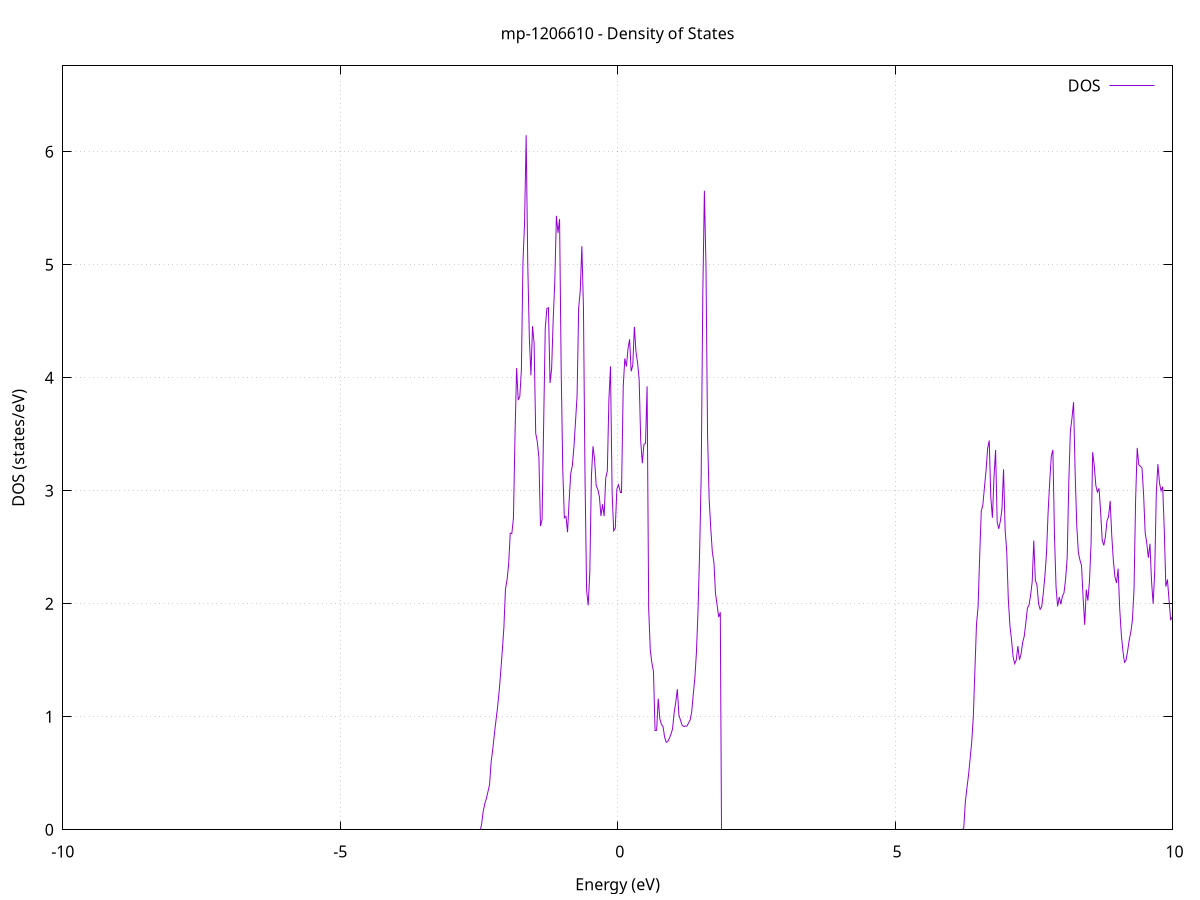 set title 'mp-1206610 - Density of States'
set xlabel 'Energy (eV)'
set ylabel 'DOS (states/eV)'
set grid
set xrange [-10:10]
set yrange [0:6.759]
set xzeroaxis lt -1
set terminal png size 800,600
set output 'mp-1206610_dos_gnuplot.png'
plot '-' using 1:2 with lines title 'DOS'
-41.484300 0.000000
-41.455600 0.000000
-41.427000 0.000000
-41.398300 0.000000
-41.369600 0.000000
-41.340900 0.000000
-41.312200 0.000000
-41.283600 0.000000
-41.254900 0.000000
-41.226200 0.000000
-41.197500 0.000000
-41.168800 0.000000
-41.140200 0.000000
-41.111500 0.000000
-41.082800 0.000000
-41.054100 0.000000
-41.025400 0.000000
-40.996800 0.000000
-40.968100 0.000000
-40.939400 0.000000
-40.910700 0.000000
-40.882100 0.000000
-40.853400 0.000000
-40.824700 0.000000
-40.796000 0.000000
-40.767300 0.000000
-40.738700 0.000000
-40.710000 0.000000
-40.681300 0.000000
-40.652600 0.000000
-40.623900 0.000000
-40.595300 0.000000
-40.566600 0.000000
-40.537900 0.000000
-40.509200 0.000000
-40.480500 0.000000
-40.451900 0.000000
-40.423200 0.000000
-40.394500 0.000000
-40.365800 0.000000
-40.337100 0.000000
-40.308500 0.000000
-40.279800 0.000000
-40.251100 0.000000
-40.222400 0.000000
-40.193800 0.000000
-40.165100 0.000000
-40.136400 0.000000
-40.107700 0.000000
-40.079000 0.000000
-40.050400 0.000000
-40.021700 0.000000
-39.993000 0.000000
-39.964300 0.000000
-39.935600 0.000000
-39.907000 0.000000
-39.878300 0.000000
-39.849600 0.000000
-39.820900 0.000000
-39.792200 0.000000
-39.763600 0.000000
-39.734900 0.000000
-39.706200 0.000000
-39.677500 0.000000
-39.648800 0.000000
-39.620200 0.000000
-39.591500 0.000000
-39.562800 0.000000
-39.534100 0.000000
-39.505400 0.000000
-39.476800 0.000000
-39.448100 0.000000
-39.419400 0.000000
-39.390700 0.000000
-39.362100 0.000000
-39.333400 0.000000
-39.304700 0.000000
-39.276000 0.000000
-39.247300 0.000000
-39.218700 0.000000
-39.190000 0.000000
-39.161300 0.000000
-39.132600 0.000000
-39.103900 0.000000
-39.075300 0.000000
-39.046600 0.000000
-39.017900 0.000000
-38.989200 0.000000
-38.960500 0.000000
-38.931900 0.000000
-38.903200 0.000000
-38.874500 4.321300
-38.845800 16.341900
-38.817100 39.391900
-38.788500 0.000000
-38.759800 0.000000
-38.731100 0.000000
-38.702400 0.000000
-38.673700 0.000000
-38.645100 0.000000
-38.616400 0.000000
-38.587700 0.000000
-38.559000 0.000000
-38.530400 0.000000
-38.501700 0.000000
-38.473000 0.000000
-38.444300 0.000000
-38.415600 0.000000
-38.387000 0.000000
-38.358300 0.000000
-38.329600 0.000000
-38.300900 0.000000
-38.272200 0.000000
-38.243600 0.000000
-38.214900 0.000000
-38.186200 0.000000
-38.157500 0.000000
-38.128800 0.000000
-38.100200 0.000000
-38.071500 0.000000
-38.042800 0.000000
-38.014100 0.000000
-37.985400 0.000000
-37.956800 0.000000
-37.928100 0.000000
-37.899400 0.000000
-37.870700 0.000000
-37.842000 0.000000
-37.813400 0.000000
-37.784700 0.000000
-37.756000 0.000000
-37.727300 0.000000
-37.698700 0.000000
-37.670000 0.000000
-37.641300 0.000000
-37.612600 0.000000
-37.583900 0.000000
-37.555300 0.000000
-37.526600 0.000000
-37.497900 0.000000
-37.469200 0.000000
-37.440500 0.000000
-37.411900 0.000000
-37.383200 0.000000
-37.354500 0.000000
-37.325800 0.000000
-37.297100 0.000000
-37.268500 0.000000
-37.239800 0.000000
-37.211100 0.000000
-37.182400 0.000000
-37.153700 0.000000
-37.125100 0.000000
-37.096400 0.000000
-37.067700 0.000000
-37.039000 0.000000
-37.010300 0.000000
-36.981700 0.000000
-36.953000 0.000000
-36.924300 0.000000
-36.895600 0.000000
-36.867000 0.000000
-36.838300 0.000000
-36.809600 0.000000
-36.780900 0.000000
-36.752200 0.000000
-36.723600 0.000000
-36.694900 0.000000
-36.666200 0.000000
-36.637500 0.000000
-36.608800 0.000000
-36.580200 0.000000
-36.551500 0.000000
-36.522800 0.000000
-36.494100 0.000000
-36.465400 0.000000
-36.436800 0.000000
-36.408100 0.000000
-36.379400 0.000000
-36.350700 0.000000
-36.322000 0.000000
-36.293400 0.000000
-36.264700 0.000000
-36.236000 0.000000
-36.207300 0.000000
-36.178600 0.000000
-36.150000 0.000000
-36.121300 0.000000
-36.092600 0.000000
-36.063900 0.000000
-36.035300 0.000000
-36.006600 0.000000
-35.977900 0.000000
-35.949200 0.000000
-35.920500 0.000000
-35.891900 0.000000
-35.863200 0.000000
-35.834500 0.000000
-35.805800 0.000000
-35.777100 0.000000
-35.748500 0.000000
-35.719800 0.000000
-35.691100 0.000000
-35.662400 0.000000
-35.633700 0.000000
-35.605100 0.000000
-35.576400 0.000000
-35.547700 0.000000
-35.519000 0.000000
-35.490300 0.000000
-35.461700 0.000000
-35.433000 0.000000
-35.404300 0.000000
-35.375600 0.000000
-35.346900 0.000000
-35.318300 0.000000
-35.289600 0.000000
-35.260900 0.000000
-35.232200 0.000000
-35.203600 0.000000
-35.174900 0.000000
-35.146200 0.000000
-35.117500 0.000000
-35.088800 0.000000
-35.060200 0.000000
-35.031500 0.000000
-35.002800 0.000000
-34.974100 0.000000
-34.945400 0.000000
-34.916800 0.000000
-34.888100 0.000000
-34.859400 0.000000
-34.830700 0.000000
-34.802000 0.000000
-34.773400 0.000000
-34.744700 0.000000
-34.716000 0.000000
-34.687300 0.000000
-34.658600 0.000000
-34.630000 0.000000
-34.601300 0.000000
-34.572600 0.000000
-34.543900 0.000000
-34.515200 0.000000
-34.486600 0.000000
-34.457900 0.000000
-34.429200 0.000000
-34.400500 0.000000
-34.371900 0.000000
-34.343200 0.000000
-34.314500 0.000000
-34.285800 0.000000
-34.257100 0.000000
-34.228500 0.000000
-34.199800 0.000000
-34.171100 0.000000
-34.142400 0.000000
-34.113700 0.000000
-34.085100 0.000000
-34.056400 0.000000
-34.027700 0.000000
-33.999000 0.000000
-33.970300 0.000000
-33.941700 0.000000
-33.913000 0.000000
-33.884300 0.000000
-33.855600 0.000000
-33.826900 0.000000
-33.798300 0.000000
-33.769600 0.000000
-33.740900 0.000000
-33.712200 0.000000
-33.683500 0.000000
-33.654900 0.000000
-33.626200 0.000000
-33.597500 0.000000
-33.568800 0.000000
-33.540200 0.000000
-33.511500 0.000000
-33.482800 0.000000
-33.454100 0.000000
-33.425400 0.000000
-33.396800 0.000000
-33.368100 0.000000
-33.339400 0.000000
-33.310700 0.000000
-33.282000 0.000000
-33.253400 0.000000
-33.224700 0.000000
-33.196000 0.000000
-33.167300 0.000000
-33.138600 0.000000
-33.110000 0.000000
-33.081300 0.000000
-33.052600 0.000000
-33.023900 0.000000
-32.995200 0.000000
-32.966600 0.000000
-32.937900 0.000000
-32.909200 0.000000
-32.880500 0.000000
-32.851800 0.000000
-32.823200 0.000000
-32.794500 0.000000
-32.765800 0.000000
-32.737100 0.000000
-32.708500 0.000000
-32.679800 0.000000
-32.651100 0.000000
-32.622400 0.000000
-32.593700 0.000000
-32.565100 0.000000
-32.536400 0.000000
-32.507700 0.000000
-32.479000 0.000000
-32.450300 0.000000
-32.421700 0.000000
-32.393000 0.000000
-32.364300 0.000000
-32.335600 0.000000
-32.306900 0.000000
-32.278300 0.000000
-32.249600 0.000000
-32.220900 0.000000
-32.192200 0.000000
-32.163500 0.000000
-32.134900 0.000000
-32.106200 0.000000
-32.077500 0.000000
-32.048800 0.000000
-32.020100 0.000000
-31.991500 0.000000
-31.962800 0.000000
-31.934100 0.000000
-31.905400 0.000000
-31.876800 0.000000
-31.848100 0.000000
-31.819400 0.000000
-31.790700 0.000000
-31.762000 0.000000
-31.733400 0.000000
-31.704700 0.000000
-31.676000 0.000000
-31.647300 0.000000
-31.618600 0.000000
-31.590000 0.000000
-31.561300 0.000000
-31.532600 0.000000
-31.503900 0.000000
-31.475200 0.000000
-31.446600 0.000000
-31.417900 0.000000
-31.389200 0.000000
-31.360500 0.000000
-31.331800 0.000000
-31.303200 0.000000
-31.274500 0.000000
-31.245800 0.000000
-31.217100 0.000000
-31.188400 0.000000
-31.159800 0.000000
-31.131100 0.000000
-31.102400 0.000000
-31.073700 0.000000
-31.045100 0.000000
-31.016400 0.000000
-30.987700 0.000000
-30.959000 0.000000
-30.930300 0.000000
-30.901700 0.000000
-30.873000 0.000000
-30.844300 0.000000
-30.815600 0.000000
-30.786900 0.000000
-30.758300 0.000000
-30.729600 0.000000
-30.700900 0.000000
-30.672200 0.000000
-30.643500 0.000000
-30.614900 0.000000
-30.586200 0.000000
-30.557500 0.000000
-30.528800 0.000000
-30.500100 0.000000
-30.471500 0.000000
-30.442800 0.000000
-30.414100 0.000000
-30.385400 0.000000
-30.356700 0.000000
-30.328100 0.000000
-30.299400 0.000000
-30.270700 0.000000
-30.242000 0.000000
-30.213400 0.000000
-30.184700 0.000000
-30.156000 0.000000
-30.127300 0.000000
-30.098600 0.000000
-30.070000 0.000000
-30.041300 0.000000
-30.012600 0.000000
-29.983900 0.000000
-29.955200 0.000000
-29.926600 0.000000
-29.897900 0.000000
-29.869200 0.000000
-29.840500 0.000000
-29.811800 0.000000
-29.783200 0.000000
-29.754500 0.000000
-29.725800 0.000000
-29.697100 0.000000
-29.668400 0.000000
-29.639800 0.000000
-29.611100 0.000000
-29.582400 0.000000
-29.553700 0.000000
-29.525000 0.000000
-29.496400 0.000000
-29.467700 0.000000
-29.439000 0.000000
-29.410300 0.000000
-29.381700 0.000000
-29.353000 0.000000
-29.324300 0.000000
-29.295600 0.000000
-29.266900 0.000000
-29.238300 0.000000
-29.209600 0.000000
-29.180900 0.000000
-29.152200 0.000000
-29.123500 0.000000
-29.094900 0.000000
-29.066200 0.000000
-29.037500 0.000000
-29.008800 0.000000
-28.980100 0.000000
-28.951500 0.000000
-28.922800 0.000000
-28.894100 0.000000
-28.865400 0.000000
-28.836700 0.000000
-28.808100 0.000000
-28.779400 0.000000
-28.750700 0.000000
-28.722000 0.000000
-28.693300 0.000000
-28.664700 0.000000
-28.636000 0.000000
-28.607300 0.000000
-28.578600 0.000000
-28.550000 0.000000
-28.521300 0.000000
-28.492600 0.000000
-28.463900 0.000000
-28.435200 0.000000
-28.406600 0.000000
-28.377900 0.000000
-28.349200 0.000000
-28.320500 0.000000
-28.291800 0.000000
-28.263200 0.000000
-28.234500 0.000000
-28.205800 0.000000
-28.177100 0.000000
-28.148400 0.000000
-28.119800 0.000000
-28.091100 0.000000
-28.062400 0.000000
-28.033700 0.000000
-28.005000 0.000000
-27.976400 0.000000
-27.947700 0.000000
-27.919000 0.000000
-27.890300 0.000000
-27.861700 0.000000
-27.833000 0.000000
-27.804300 0.000000
-27.775600 0.000000
-27.746900 0.000000
-27.718300 0.000000
-27.689600 0.000000
-27.660900 0.000000
-27.632200 0.000000
-27.603500 0.000000
-27.574900 0.000000
-27.546200 0.000000
-27.517500 0.000000
-27.488800 0.000000
-27.460100 0.000000
-27.431500 0.000000
-27.402800 0.000000
-27.374100 0.000000
-27.345400 0.000000
-27.316700 0.000000
-27.288100 0.000000
-27.259400 0.000000
-27.230700 0.000000
-27.202000 0.000000
-27.173300 0.000000
-27.144700 0.000000
-27.116000 0.000000
-27.087300 0.000000
-27.058600 0.000000
-27.030000 0.000000
-27.001300 0.000000
-26.972600 0.000000
-26.943900 0.000000
-26.915200 0.000000
-26.886600 0.000000
-26.857900 0.000000
-26.829200 0.000000
-26.800500 0.000000
-26.771800 0.000000
-26.743200 0.000000
-26.714500 0.000000
-26.685800 0.000000
-26.657100 0.000000
-26.628400 0.000000
-26.599800 0.000000
-26.571100 0.000000
-26.542400 0.000000
-26.513700 0.000000
-26.485000 0.000000
-26.456400 0.000000
-26.427700 0.000000
-26.399000 0.000000
-26.370300 0.000000
-26.341600 0.000000
-26.313000 0.000000
-26.284300 0.000000
-26.255600 0.000000
-26.226900 0.000000
-26.198300 0.000000
-26.169600 0.000000
-26.140900 0.000000
-26.112200 0.000000
-26.083500 0.000000
-26.054900 0.000000
-26.026200 0.000000
-25.997500 0.000000
-25.968800 0.000000
-25.940100 0.000000
-25.911500 0.000000
-25.882800 0.000000
-25.854100 0.000000
-25.825400 0.000000
-25.796700 0.000000
-25.768100 0.000000
-25.739400 0.000000
-25.710700 0.000000
-25.682000 0.000000
-25.653300 0.000000
-25.624700 0.000000
-25.596000 0.000000
-25.567300 0.000000
-25.538600 0.000000
-25.509900 0.000000
-25.481300 0.000000
-25.452600 0.000000
-25.423900 0.000000
-25.395200 0.000000
-25.366600 0.000000
-25.337900 0.000000
-25.309200 0.000000
-25.280500 0.000000
-25.251800 0.000000
-25.223200 0.000000
-25.194500 0.000000
-25.165800 0.000000
-25.137100 0.000000
-25.108400 0.000000
-25.079800 0.000000
-25.051100 0.000000
-25.022400 0.000000
-24.993700 0.000000
-24.965000 0.000000
-24.936400 0.000000
-24.907700 0.000000
-24.879000 0.000000
-24.850300 0.000000
-24.821600 0.000000
-24.793000 0.000000
-24.764300 0.000000
-24.735600 0.000000
-24.706900 0.000000
-24.678200 0.000000
-24.649600 0.000000
-24.620900 0.000000
-24.592200 0.000000
-24.563500 0.000000
-24.534900 0.000000
-24.506200 0.000000
-24.477500 0.000000
-24.448800 0.000000
-24.420100 0.000000
-24.391500 0.000000
-24.362800 0.000000
-24.334100 0.000000
-24.305400 0.000000
-24.276700 0.000000
-24.248100 0.000000
-24.219400 0.000000
-24.190700 0.000000
-24.162000 0.000000
-24.133300 0.000000
-24.104700 0.000000
-24.076000 0.000000
-24.047300 0.000000
-24.018600 0.000000
-23.989900 0.000000
-23.961300 0.000000
-23.932600 0.000000
-23.903900 0.000000
-23.875200 0.000000
-23.846500 0.000000
-23.817900 0.000000
-23.789200 0.000000
-23.760500 0.000000
-23.731800 0.000000
-23.703200 0.000000
-23.674500 0.000000
-23.645800 0.000000
-23.617100 0.000000
-23.588400 0.000000
-23.559800 0.000000
-23.531100 0.000000
-23.502400 0.000000
-23.473700 0.000000
-23.445000 0.000000
-23.416400 0.000000
-23.387700 0.000000
-23.359000 0.000000
-23.330300 0.000000
-23.301600 0.000000
-23.273000 0.000000
-23.244300 0.000000
-23.215600 0.000000
-23.186900 0.000000
-23.158200 0.000000
-23.129600 0.000000
-23.100900 0.000000
-23.072200 0.000000
-23.043500 0.000000
-23.014800 0.000000
-22.986200 0.000000
-22.957500 0.000000
-22.928800 0.000000
-22.900100 0.000000
-22.871500 0.000000
-22.842800 0.000000
-22.814100 0.000000
-22.785400 0.000000
-22.756700 0.000000
-22.728100 0.000000
-22.699400 0.000000
-22.670700 0.000000
-22.642000 0.000000
-22.613300 0.000000
-22.584700 0.000000
-22.556000 0.000000
-22.527300 0.000000
-22.498600 0.000000
-22.469900 0.000000
-22.441300 0.000000
-22.412600 0.000000
-22.383900 0.000000
-22.355200 0.000000
-22.326500 0.000000
-22.297900 0.000000
-22.269200 0.000000
-22.240500 0.000000
-22.211800 0.000000
-22.183100 0.000000
-22.154500 0.000000
-22.125800 0.000000
-22.097100 0.000000
-22.068400 0.000000
-22.039800 0.000000
-22.011100 0.000000
-21.982400 0.000000
-21.953700 0.000000
-21.925000 0.000000
-21.896400 0.000000
-21.867700 0.000000
-21.839000 0.000000
-21.810300 0.000000
-21.781600 0.000000
-21.753000 0.000000
-21.724300 0.000000
-21.695600 0.000000
-21.666900 0.000000
-21.638200 0.000000
-21.609600 0.000000
-21.580900 0.000000
-21.552200 0.000000
-21.523500 0.000000
-21.494800 0.000000
-21.466200 0.000000
-21.437500 0.000000
-21.408800 0.000000
-21.380100 0.000000
-21.351400 0.000000
-21.322800 0.000000
-21.294100 0.000000
-21.265400 0.000000
-21.236700 0.000000
-21.208100 0.000000
-21.179400 0.000000
-21.150700 0.000000
-21.122000 0.000000
-21.093300 0.000000
-21.064700 0.000000
-21.036000 0.000000
-21.007300 0.000000
-20.978600 0.000000
-20.949900 0.000000
-20.921300 0.000000
-20.892600 0.000000
-20.863900 0.000000
-20.835200 0.000000
-20.806500 0.000000
-20.777900 0.000000
-20.749200 0.000000
-20.720500 0.000000
-20.691800 0.000000
-20.663100 0.000000
-20.634500 0.000000
-20.605800 0.000000
-20.577100 0.000000
-20.548400 0.000000
-20.519700 0.000000
-20.491100 0.000000
-20.462400 0.000000
-20.433700 0.000000
-20.405000 0.000000
-20.376400 0.000000
-20.347700 0.000000
-20.319000 0.000000
-20.290300 0.000000
-20.261600 0.000000
-20.233000 0.000000
-20.204300 0.000000
-20.175600 0.000000
-20.146900 0.000000
-20.118200 0.000000
-20.089600 0.000000
-20.060900 0.000000
-20.032200 0.000000
-20.003500 0.000000
-19.974800 0.000000
-19.946200 0.000000
-19.917500 0.000000
-19.888800 0.000000
-19.860100 0.000000
-19.831400 2.413900
-19.802800 4.786800
-19.774100 5.762700
-19.745400 7.310900
-19.716700 7.446000
-19.688000 8.006100
-19.659400 7.245700
-19.630700 5.110200
-19.602000 3.683500
-19.573300 2.452000
-19.544700 1.751600
-19.516000 1.511800
-19.487300 1.378400
-19.458600 1.274600
-19.429900 1.192000
-19.401300 1.163500
-19.372600 1.099000
-19.343900 2.335800
-19.315200 3.863600
-19.286500 3.551400
-19.257900 3.670500
-19.229200 3.935100
-19.200500 4.069100
-19.171800 4.558600
-19.143100 5.205400
-19.114500 4.585700
-19.085800 5.222700
-19.057100 9.019300
-19.028400 8.604200
-18.999700 9.100900
-18.971100 12.867600
-18.942400 12.779100
-18.913700 15.673100
-18.885000 20.743600
-18.856300 10.656100
-18.827700 3.524400
-18.799000 0.496700
-18.770300 0.000000
-18.741600 0.000000
-18.713000 0.000000
-18.684300 0.000000
-18.655600 0.000000
-18.626900 0.000000
-18.598200 0.000000
-18.569600 0.000000
-18.540900 0.000000
-18.512200 0.000000
-18.483500 0.000000
-18.454800 0.000000
-18.426200 0.000000
-18.397500 0.000000
-18.368800 0.000000
-18.340100 0.000000
-18.311400 0.000000
-18.282800 0.000000
-18.254100 0.000000
-18.225400 0.000000
-18.196700 0.000000
-18.168000 0.000000
-18.139400 0.000000
-18.110700 0.000000
-18.082000 0.000000
-18.053300 0.000000
-18.024600 0.000000
-17.996000 0.000000
-17.967300 0.000000
-17.938600 0.000000
-17.909900 0.000000
-17.881300 0.000000
-17.852600 0.000000
-17.823900 0.000000
-17.795200 0.000000
-17.766500 0.000000
-17.737900 0.000000
-17.709200 0.000000
-17.680500 0.000000
-17.651800 0.000000
-17.623100 0.000000
-17.594500 0.000000
-17.565800 0.000000
-17.537100 0.000000
-17.508400 0.000000
-17.479700 0.000000
-17.451100 0.000000
-17.422400 0.000000
-17.393700 0.000000
-17.365000 0.000000
-17.336300 0.000000
-17.307700 0.000000
-17.279000 0.000000
-17.250300 0.000000
-17.221600 0.000000
-17.192900 0.000000
-17.164300 0.000000
-17.135600 0.000000
-17.106900 0.000000
-17.078200 0.000000
-17.049600 0.000000
-17.020900 0.000000
-16.992200 0.000000
-16.963500 0.000000
-16.934800 0.000000
-16.906200 0.000000
-16.877500 0.000000
-16.848800 0.000000
-16.820100 0.000000
-16.791400 0.000000
-16.762800 0.000000
-16.734100 0.000000
-16.705400 0.000000
-16.676700 0.000000
-16.648000 0.000000
-16.619400 0.000000
-16.590700 0.000000
-16.562000 0.000000
-16.533300 0.000000
-16.504600 0.000000
-16.476000 0.000000
-16.447300 0.000000
-16.418600 0.000000
-16.389900 0.000000
-16.361300 0.000000
-16.332600 0.000000
-16.303900 0.000000
-16.275200 0.000000
-16.246500 0.000000
-16.217900 0.000000
-16.189200 0.000000
-16.160500 0.000000
-16.131800 0.000000
-16.103100 0.000000
-16.074500 0.000000
-16.045800 0.000000
-16.017100 0.000000
-15.988400 0.000000
-15.959700 0.000000
-15.931100 0.000000
-15.902400 0.000000
-15.873700 0.000000
-15.845000 0.000000
-15.816300 0.000000
-15.787700 0.000000
-15.759000 0.000000
-15.730300 0.000000
-15.701600 0.000000
-15.672900 0.000000
-15.644300 0.000000
-15.615600 0.000000
-15.586900 0.000000
-15.558200 0.000000
-15.529600 0.000000
-15.500900 0.000000
-15.472200 0.007600
-15.443500 0.084500
-15.414800 0.118000
-15.386200 0.155100
-15.357500 0.192700
-15.328800 0.227100
-15.300100 0.261200
-15.271400 0.298600
-15.242800 0.337500
-15.214100 0.386000
-15.185400 0.439500
-15.156700 0.495000
-15.128000 0.565300
-15.099400 0.648900
-15.070700 0.780000
-15.042000 0.964400
-15.013300 1.168700
-14.984600 1.403400
-14.956000 1.677900
-14.927300 1.256000
-14.898600 1.203900
-14.869900 1.136400
-14.841200 1.156100
-14.812600 1.848200
-14.783900 2.053000
-14.755200 1.945900
-14.726500 1.893200
-14.697900 1.934700
-14.669200 1.926600
-14.640500 2.452200
-14.611800 2.717600
-14.583100 3.104500
-14.554500 3.430500
-14.525800 3.278300
-14.497100 3.341200
-14.468400 3.245500
-14.439700 2.530200
-14.411100 2.465500
-14.382400 2.509900
-14.353700 2.571400
-14.325000 2.549500
-14.296300 2.554500
-14.267700 2.639700
-14.239000 2.816800
-14.210300 2.782600
-14.181600 2.877800
-14.152900 3.021300
-14.124300 3.181800
-14.095600 3.475200
-14.066900 3.228700
-14.038200 3.212700
-14.009500 3.843900
-13.980900 4.540400
-13.952200 5.392200
-13.923500 5.945600
-13.894800 6.198900
-13.866200 5.617900
-13.837500 4.142200
-13.808800 3.603500
-13.780100 3.360100
-13.751400 2.640700
-13.722800 1.896900
-13.694100 1.344300
-13.665400 0.639400
-13.636700 0.373100
-13.608000 0.000000
-13.579400 0.000000
-13.550700 0.000000
-13.522000 0.000000
-13.493300 0.000000
-13.464600 0.000000
-13.436000 0.000000
-13.407300 0.000000
-13.378600 0.000000
-13.349900 0.000000
-13.321200 0.000000
-13.292600 0.000000
-13.263900 0.000000
-13.235200 0.000000
-13.206500 0.000000
-13.177800 0.000000
-13.149200 0.000000
-13.120500 0.000000
-13.091800 0.000000
-13.063100 0.000000
-13.034500 0.000000
-13.005800 0.000000
-12.977100 0.000000
-12.948400 0.000000
-12.919700 0.000000
-12.891100 0.000000
-12.862400 0.000000
-12.833700 0.000000
-12.805000 0.000000
-12.776300 0.000000
-12.747700 0.000000
-12.719000 0.000000
-12.690300 0.000000
-12.661600 0.000000
-12.632900 0.000000
-12.604300 0.000000
-12.575600 0.000000
-12.546900 0.000000
-12.518200 0.000000
-12.489500 0.000000
-12.460900 0.000000
-12.432200 0.000000
-12.403500 0.000000
-12.374800 0.000000
-12.346100 0.000000
-12.317500 0.000000
-12.288800 0.000000
-12.260100 0.000000
-12.231400 0.000000
-12.202800 0.000000
-12.174100 0.000000
-12.145400 0.000000
-12.116700 0.000000
-12.088000 0.000000
-12.059400 0.000000
-12.030700 0.000000
-12.002000 0.000000
-11.973300 0.000000
-11.944600 0.000000
-11.916000 0.000000
-11.887300 0.000000
-11.858600 0.000000
-11.829900 0.000000
-11.801200 0.000000
-11.772600 0.000000
-11.743900 0.000000
-11.715200 0.000000
-11.686500 0.000000
-11.657800 0.000000
-11.629200 0.000000
-11.600500 0.000000
-11.571800 0.000000
-11.543100 0.000000
-11.514400 0.000000
-11.485800 0.000000
-11.457100 0.000000
-11.428400 0.000000
-11.399700 0.000000
-11.371100 0.000000
-11.342400 0.000000
-11.313700 0.000000
-11.285000 0.000000
-11.256300 0.000000
-11.227700 0.000000
-11.199000 0.000000
-11.170300 0.000000
-11.141600 0.000000
-11.112900 0.000000
-11.084300 0.000000
-11.055600 0.000000
-11.026900 0.000000
-10.998200 0.000000
-10.969500 0.000000
-10.940900 0.000000
-10.912200 0.000000
-10.883500 0.000000
-10.854800 0.000000
-10.826100 0.000000
-10.797500 0.000000
-10.768800 0.000000
-10.740100 0.000000
-10.711400 0.000000
-10.682700 0.000000
-10.654100 0.000000
-10.625400 0.000000
-10.596700 0.000000
-10.568000 0.000000
-10.539400 0.000000
-10.510700 0.000000
-10.482000 0.000000
-10.453300 0.000000
-10.424600 0.000000
-10.396000 0.000000
-10.367300 0.000000
-10.338600 0.000000
-10.309900 0.000000
-10.281200 0.000000
-10.252600 0.000000
-10.223900 0.000000
-10.195200 0.000000
-10.166500 0.000000
-10.137800 0.000000
-10.109200 0.000000
-10.080500 0.000000
-10.051800 0.000000
-10.023100 0.000000
-9.994400 0.000000
-9.965800 0.000000
-9.937100 0.000000
-9.908400 0.000000
-9.879700 0.000000
-9.851000 0.000000
-9.822400 0.000000
-9.793700 0.000000
-9.765000 0.000000
-9.736300 0.000000
-9.707700 0.000000
-9.679000 0.000000
-9.650300 0.000000
-9.621600 0.000000
-9.592900 0.000000
-9.564300 0.000000
-9.535600 0.000000
-9.506900 0.000000
-9.478200 0.000000
-9.449500 0.000000
-9.420900 0.000000
-9.392200 0.000000
-9.363500 0.000000
-9.334800 0.000000
-9.306100 0.000000
-9.277500 0.000000
-9.248800 0.000000
-9.220100 0.000000
-9.191400 0.000000
-9.162700 0.000000
-9.134100 0.000000
-9.105400 0.000000
-9.076700 0.000000
-9.048000 0.000000
-9.019300 0.000000
-8.990700 0.000000
-8.962000 0.000000
-8.933300 0.000000
-8.904600 0.000000
-8.876000 0.000000
-8.847300 0.000000
-8.818600 0.000000
-8.789900 0.000000
-8.761200 0.000000
-8.732600 0.000000
-8.703900 0.000000
-8.675200 0.000000
-8.646500 0.000000
-8.617800 0.000000
-8.589200 0.000000
-8.560500 0.000000
-8.531800 0.000000
-8.503100 0.000000
-8.474400 0.000000
-8.445800 0.000000
-8.417100 0.000000
-8.388400 0.000000
-8.359700 0.000000
-8.331000 0.000000
-8.302400 0.000000
-8.273700 0.000000
-8.245000 0.000000
-8.216300 0.000000
-8.187600 0.000000
-8.159000 0.000000
-8.130300 0.000000
-8.101600 0.000000
-8.072900 0.000000
-8.044300 0.000000
-8.015600 0.000000
-7.986900 0.000000
-7.958200 0.000000
-7.929500 0.000000
-7.900900 0.000000
-7.872200 0.000000
-7.843500 0.000000
-7.814800 0.000000
-7.786100 0.000000
-7.757500 0.000000
-7.728800 0.000000
-7.700100 0.000000
-7.671400 0.000000
-7.642700 0.000000
-7.614100 0.000000
-7.585400 0.000000
-7.556700 0.000000
-7.528000 0.000000
-7.499300 0.000000
-7.470700 0.000000
-7.442000 0.000000
-7.413300 0.000000
-7.384600 0.000000
-7.355900 0.000000
-7.327300 0.000000
-7.298600 0.000000
-7.269900 0.000000
-7.241200 0.000000
-7.212600 0.000000
-7.183900 0.000000
-7.155200 0.000000
-7.126500 0.000000
-7.097800 0.000000
-7.069200 0.000000
-7.040500 0.000000
-7.011800 0.000000
-6.983100 0.000000
-6.954400 0.000000
-6.925800 0.000000
-6.897100 0.000000
-6.868400 0.000000
-6.839700 0.000000
-6.811000 0.000000
-6.782400 0.000000
-6.753700 0.000000
-6.725000 0.000000
-6.696300 0.000000
-6.667600 0.000000
-6.639000 0.000000
-6.610300 0.000000
-6.581600 0.000000
-6.552900 0.000000
-6.524200 0.000000
-6.495600 0.000000
-6.466900 0.000000
-6.438200 0.000000
-6.409500 0.000000
-6.380900 0.000000
-6.352200 0.000000
-6.323500 0.000000
-6.294800 0.000000
-6.266100 0.000000
-6.237500 0.000000
-6.208800 0.000000
-6.180100 0.000000
-6.151400 0.000000
-6.122700 0.000000
-6.094100 0.000000
-6.065400 0.000000
-6.036700 0.000000
-6.008000 0.000000
-5.979300 0.000000
-5.950700 0.000000
-5.922000 0.000000
-5.893300 0.000000
-5.864600 0.000000
-5.835900 0.000000
-5.807300 0.000000
-5.778600 0.000000
-5.749900 0.000000
-5.721200 0.000000
-5.692500 0.000000
-5.663900 0.000000
-5.635200 0.000000
-5.606500 0.000000
-5.577800 0.000000
-5.549200 0.000000
-5.520500 0.000000
-5.491800 0.000000
-5.463100 0.000000
-5.434400 0.000000
-5.405800 0.000000
-5.377100 0.000000
-5.348400 0.000000
-5.319700 0.000000
-5.291000 0.000000
-5.262400 0.000000
-5.233700 0.000000
-5.205000 0.000000
-5.176300 0.000000
-5.147600 0.000000
-5.119000 0.000000
-5.090300 0.000000
-5.061600 0.000000
-5.032900 0.000000
-5.004200 0.000000
-4.975600 0.000000
-4.946900 0.000000
-4.918200 0.000000
-4.889500 0.000000
-4.860800 0.000000
-4.832200 0.000000
-4.803500 0.000000
-4.774800 0.000000
-4.746100 0.000000
-4.717500 0.000000
-4.688800 0.000000
-4.660100 0.000000
-4.631400 0.000000
-4.602700 0.000000
-4.574100 0.000000
-4.545400 0.000000
-4.516700 0.000000
-4.488000 0.000000
-4.459300 0.000000
-4.430700 0.000000
-4.402000 0.000000
-4.373300 0.000000
-4.344600 0.000000
-4.315900 0.000000
-4.287300 0.000000
-4.258600 0.000000
-4.229900 0.000000
-4.201200 0.000000
-4.172500 0.000000
-4.143900 0.000000
-4.115200 0.000000
-4.086500 0.000000
-4.057800 0.000000
-4.029200 0.000000
-4.000500 0.000000
-3.971800 0.000000
-3.943100 0.000000
-3.914400 0.000000
-3.885800 0.000000
-3.857100 0.000000
-3.828400 0.000000
-3.799700 0.000000
-3.771000 0.000000
-3.742400 0.000000
-3.713700 0.000000
-3.685000 0.000000
-3.656300 0.000000
-3.627600 0.000000
-3.599000 0.000000
-3.570300 0.000000
-3.541600 0.000000
-3.512900 0.000000
-3.484200 0.000000
-3.455600 0.000000
-3.426900 0.000000
-3.398200 0.000000
-3.369500 0.000000
-3.340800 0.000000
-3.312200 0.000000
-3.283500 0.000000
-3.254800 0.000000
-3.226100 0.000000
-3.197500 0.000000
-3.168800 0.000000
-3.140100 0.000000
-3.111400 0.000000
-3.082700 0.000000
-3.054100 0.000000
-3.025400 0.000000
-2.996700 0.000000
-2.968000 0.000000
-2.939300 0.000000
-2.910700 0.000000
-2.882000 0.000000
-2.853300 0.000000
-2.824600 0.000000
-2.795900 0.000000
-2.767300 0.000000
-2.738600 0.000000
-2.709900 0.000000
-2.681200 0.000000
-2.652500 0.000000
-2.623900 0.000000
-2.595200 0.000000
-2.566500 0.000000
-2.537800 0.000000
-2.509100 0.000000
-2.480500 0.000000
-2.451800 0.051200
-2.423100 0.161900
-2.394400 0.229500
-2.365800 0.277500
-2.337100 0.337400
-2.308400 0.398800
-2.279700 0.602600
-2.251000 0.711800
-2.222400 0.842000
-2.193700 0.964100
-2.165000 1.083200
-2.136300 1.221100
-2.107600 1.395200
-2.079000 1.583200
-2.050300 1.789000
-2.021600 2.130000
-1.992900 2.212300
-1.964200 2.350900
-1.935600 2.624900
-1.906900 2.621400
-1.878200 2.758100
-1.849500 3.497600
-1.820800 4.085000
-1.792200 3.801900
-1.763500 3.833700
-1.734800 4.069400
-1.706100 5.030400
-1.677400 5.371200
-1.648800 6.144800
-1.620100 5.008200
-1.591400 4.352800
-1.562700 4.021100
-1.534100 4.454900
-1.505400 4.301800
-1.476700 3.508700
-1.448000 3.432100
-1.419300 3.296300
-1.390700 2.688300
-1.362000 2.742600
-1.333300 3.601200
-1.304600 4.435300
-1.275900 4.611700
-1.247300 4.618800
-1.218600 3.953100
-1.189900 4.077000
-1.161200 4.519700
-1.132500 4.853500
-1.103900 5.432300
-1.075200 5.281400
-1.046500 5.403300
-1.017800 4.075400
-0.989100 3.184600
-0.960500 2.760600
-0.931800 2.773200
-0.903100 2.632900
-0.874400 2.910400
-0.845700 3.151900
-0.817100 3.220600
-0.788400 3.382600
-0.759700 3.606900
-0.731000 3.842000
-0.702400 4.616700
-0.673700 4.770100
-0.645000 5.163400
-0.616300 4.619800
-0.587600 3.097600
-0.559000 2.118000
-0.530300 1.985900
-0.501600 2.282200
-0.472900 3.130500
-0.444200 3.393300
-0.415600 3.277900
-0.386900 3.046300
-0.358200 3.011200
-0.329500 2.949700
-0.300800 2.775900
-0.272200 2.879300
-0.243500 2.775000
-0.214800 3.113000
-0.186100 3.173200
-0.157400 3.808700
-0.128800 4.099700
-0.100100 2.986800
-0.071400 2.645500
-0.042700 2.669100
-0.014000 3.015600
0.014600 3.053100
0.043300 2.985800
0.072000 2.985800
0.100700 3.922500
0.129300 4.170100
0.158000 4.098800
0.186700 4.254900
0.215400 4.339700
0.244100 4.055700
0.272700 4.110400
0.301400 4.450100
0.330100 4.230900
0.358800 4.132300
0.387500 3.984900
0.416100 3.438200
0.444800 3.243300
0.473500 3.410500
0.502200 3.419200
0.530900 3.923800
0.559500 1.951900
0.588200 1.590800
0.616900 1.475900
0.645600 1.401200
0.674300 0.878000
0.702900 0.879700
0.731600 1.159900
0.760300 0.980500
0.789000 0.933200
0.817700 0.913500
0.846300 0.821300
0.875000 0.774100
0.903700 0.781800
0.932400 0.809700
0.961000 0.845200
0.989700 0.892700
1.018400 1.035600
1.047100 1.126300
1.075800 1.243900
1.104400 1.014100
1.133100 0.968900
1.161800 0.924600
1.190500 0.914100
1.219200 0.917000
1.247800 0.916800
1.276500 0.943200
1.305200 0.971000
1.333900 1.040700
1.362600 1.196100
1.391200 1.341000
1.419900 1.569800
1.448600 1.937900
1.477300 2.452000
1.506000 3.144400
1.534600 4.731000
1.563300 5.653900
1.592000 4.983600
1.620700 3.485800
1.649400 2.921800
1.678000 2.669600
1.706700 2.456000
1.735400 2.364900
1.764100 2.088400
1.792700 1.987900
1.821400 1.881800
1.850100 1.924800
1.878800 0.000000
1.907500 0.000000
1.936100 0.000000
1.964800 0.000000
1.993500 0.000000
2.022200 0.000000
2.050900 0.000000
2.079500 0.000000
2.108200 0.000000
2.136900 0.000000
2.165600 0.000000
2.194300 0.000000
2.222900 0.000000
2.251600 0.000000
2.280300 0.000000
2.309000 0.000000
2.337700 0.000000
2.366300 0.000000
2.395000 0.000000
2.423700 0.000000
2.452400 0.000000
2.481100 0.000000
2.509700 0.000000
2.538400 0.000000
2.567100 0.000000
2.595800 0.000000
2.624400 0.000000
2.653100 0.000000
2.681800 0.000000
2.710500 0.000000
2.739200 0.000000
2.767800 0.000000
2.796500 0.000000
2.825200 0.000000
2.853900 0.000000
2.882600 0.000000
2.911200 0.000000
2.939900 0.000000
2.968600 0.000000
2.997300 0.000000
3.026000 0.000000
3.054600 0.000000
3.083300 0.000000
3.112000 0.000000
3.140700 0.000000
3.169400 0.000000
3.198000 0.000000
3.226700 0.000000
3.255400 0.000000
3.284100 0.000000
3.312800 0.000000
3.341400 0.000000
3.370100 0.000000
3.398800 0.000000
3.427500 0.000000
3.456100 0.000000
3.484800 0.000000
3.513500 0.000000
3.542200 0.000000
3.570900 0.000000
3.599500 0.000000
3.628200 0.000000
3.656900 0.000000
3.685600 0.000000
3.714300 0.000000
3.742900 0.000000
3.771600 0.000000
3.800300 0.000000
3.829000 0.000000
3.857700 0.000000
3.886300 0.000000
3.915000 0.000000
3.943700 0.000000
3.972400 0.000000
4.001100 0.000000
4.029700 0.000000
4.058400 0.000000
4.087100 0.000000
4.115800 0.000000
4.144500 0.000000
4.173100 0.000000
4.201800 0.000000
4.230500 0.000000
4.259200 0.000000
4.287800 0.000000
4.316500 0.000000
4.345200 0.000000
4.373900 0.000000
4.402600 0.000000
4.431200 0.000000
4.459900 0.000000
4.488600 0.000000
4.517300 0.000000
4.546000 0.000000
4.574600 0.000000
4.603300 0.000000
4.632000 0.000000
4.660700 0.000000
4.689400 0.000000
4.718000 0.000000
4.746700 0.000000
4.775400 0.000000
4.804100 0.000000
4.832800 0.000000
4.861400 0.000000
4.890100 0.000000
4.918800 0.000000
4.947500 0.000000
4.976200 0.000000
5.004800 0.000000
5.033500 0.000000
5.062200 0.000000
5.090900 0.000000
5.119500 0.000000
5.148200 0.000000
5.176900 0.000000
5.205600 0.000000
5.234300 0.000000
5.262900 0.000000
5.291600 0.000000
5.320300 0.000000
5.349000 0.000000
5.377700 0.000000
5.406300 0.000000
5.435000 0.000000
5.463700 0.000000
5.492400 0.000000
5.521100 0.000000
5.549700 0.000000
5.578400 0.000000
5.607100 0.000000
5.635800 0.000000
5.664500 0.000000
5.693100 0.000000
5.721800 0.000000
5.750500 0.000000
5.779200 0.000000
5.807900 0.000000
5.836500 0.000000
5.865200 0.000000
5.893900 0.000000
5.922600 0.000000
5.951200 0.000000
5.979900 0.000000
6.008600 0.000000
6.037300 0.000000
6.066000 0.000000
6.094600 0.000000
6.123300 0.000000
6.152000 0.000000
6.180700 0.000000
6.209400 0.000000
6.238000 0.015600
6.266700 0.248200
6.295400 0.370700
6.324100 0.486000
6.352800 0.629000
6.381400 0.775900
6.410100 0.999100
6.438800 1.412200
6.467500 1.819200
6.496200 1.975100
6.524800 2.419400
6.553500 2.819800
6.582200 2.873700
6.610900 3.030000
6.639600 3.180100
6.668200 3.373700
6.696900 3.444700
6.725600 2.942700
6.754300 2.760500
6.782900 3.119600
6.811600 3.360200
6.840300 2.721800
6.869000 2.663000
6.897700 2.732000
6.926300 2.835400
6.955000 3.189300
6.983700 2.653100
7.012400 2.462800
7.041100 2.037600
7.069700 1.808700
7.098400 1.681000
7.127100 1.531000
7.155800 1.469600
7.184500 1.501800
7.213100 1.625900
7.241800 1.503900
7.270500 1.554200
7.299200 1.657600
7.327900 1.711800
7.356500 1.830500
7.385200 1.960900
7.413900 1.988100
7.442600 2.074900
7.471300 2.193000
7.499900 2.558200
7.528600 2.204500
7.557300 2.166700
7.586000 1.999600
7.614600 1.950800
7.643300 1.976500
7.672000 2.094600
7.700700 2.247500
7.729400 2.451000
7.758000 2.807300
7.786700 3.075100
7.815400 3.304500
7.844100 3.361700
7.872800 2.607700
7.901400 2.145700
7.930100 1.976300
7.958800 2.059700
7.987500 1.995700
8.016200 2.067000
8.044800 2.097300
8.073500 2.219100
8.102200 2.410400
8.130900 3.074200
8.159600 3.527200
8.188200 3.641100
8.216900 3.783300
8.245600 3.158000
8.274300 2.693700
8.302900 2.455100
8.331600 2.386900
8.360300 2.339600
8.389000 2.053600
8.417700 1.813700
8.446300 2.124500
8.475000 2.027800
8.503700 2.201400
8.532400 2.532100
8.561100 3.340400
8.589700 3.223500
8.618400 3.045300
8.647100 2.989100
8.675800 3.020300
8.704500 2.815500
8.733100 2.561000
8.761800 2.516100
8.790500 2.592300
8.819200 2.733500
8.847900 2.771800
8.876500 2.910000
8.905200 2.604600
8.933900 2.382100
8.962600 2.237700
8.991300 2.183600
9.019900 2.310800
9.048600 1.955900
9.077300 1.729300
9.106000 1.584500
9.134600 1.481900
9.163300 1.500800
9.192000 1.584000
9.220700 1.681000
9.249400 1.751900
9.278000 1.856800
9.306700 2.131900
9.335400 2.926100
9.364100 3.378900
9.392800 3.228800
9.421400 3.217000
9.450100 3.201600
9.478800 2.969800
9.507500 2.627400
9.536200 2.536300
9.564800 2.407500
9.593500 2.530400
9.622200 2.199300
9.650900 1.999900
9.679600 2.284400
9.708200 2.983300
9.736900 3.234800
9.765600 3.067700
9.794300 2.999300
9.823000 3.036100
9.851600 2.655700
9.880300 2.151600
9.909000 2.214400
9.937700 2.031100
9.966300 1.860100
9.995000 1.879900
10.023700 1.709600
10.052400 1.679300
10.081100 1.873300
10.109700 1.593300
10.138400 1.646800
10.167100 1.815100
10.195800 2.057600
10.224500 2.374700
10.253100 2.542000
10.281800 2.720300
10.310500 2.725500
10.339200 2.819200
10.367900 2.535700
10.396500 2.381000
10.425200 2.029900
10.453900 1.766100
10.482600 1.707300
10.511300 1.742400
10.539900 1.804100
10.568600 2.079900
10.597300 1.933400
10.626000 1.853600
10.654700 2.235800
10.683300 2.680900
10.712000 3.274400
10.740700 3.443200
10.769400 3.151300
10.798000 2.497100
10.826700 1.743300
10.855400 1.069300
10.884100 1.042300
10.912800 1.017900
10.941400 0.931700
10.970100 0.850600
10.998800 0.787200
11.027500 0.752700
11.056200 0.724500
11.084800 0.822200
11.113500 0.748700
11.142200 0.698000
11.170900 0.671100
11.199600 0.654500
11.228200 0.633800
11.256900 0.632600
11.285600 0.695100
11.314300 0.742800
11.343000 0.776100
11.371600 0.763100
11.400300 0.766000
11.429000 0.751100
11.457700 0.744800
11.486400 0.720800
11.515000 0.708200
11.543700 0.706000
11.572400 0.702200
11.601100 0.684100
11.629700 0.676900
11.658400 0.676400
11.687100 0.678200
11.715800 0.704200
11.744500 0.718400
11.773100 0.699900
11.801800 0.692900
11.830500 0.690000
11.859200 0.680000
11.887900 0.673300
11.916500 0.664200
11.945200 0.659400
11.973900 0.655500
12.002600 0.638800
12.031300 0.628500
12.059900 0.616700
12.088600 0.603400
12.117300 0.587100
12.146000 0.612600
12.174700 0.647000
12.203300 0.676300
12.232000 0.683100
12.260700 0.689300
12.289400 0.687400
12.318100 0.593200
12.346700 0.562000
12.375400 0.536500
12.404100 0.512200
12.432800 0.486500
12.461400 0.461100
12.490100 0.431400
12.518800 0.407400
12.547500 0.384300
12.576200 0.363000
12.604800 0.341500
12.633500 0.327700
12.662200 0.312900
12.690900 0.294500
12.719600 0.280200
12.748200 0.264800
12.776900 0.236500
12.805600 0.206300
12.834300 0.187700
12.863000 0.176400
12.891600 0.162200
12.920300 0.144200
12.949000 0.131500
12.977700 0.119500
13.006400 0.108300
13.035000 0.097000
13.063700 0.085400
13.092400 0.073500
13.121100 0.062100
13.149800 0.052000
13.178400 0.042400
13.207100 0.026200
13.235800 0.008800
13.264500 0.000100
13.293100 0.000000
13.321800 0.000000
13.350500 0.000000
13.379200 0.000000
13.407900 0.000000
13.436500 0.000000
13.465200 0.000000
13.493900 0.000000
13.522600 0.000000
13.551300 0.000000
13.579900 0.000000
13.608600 0.000000
13.637300 0.000000
13.666000 0.000000
13.694700 0.000000
13.723300 0.000000
13.752000 0.000000
13.780700 0.000000
13.809400 0.000000
13.838100 0.000000
13.866700 0.000000
13.895400 0.000000
13.924100 0.000000
13.952800 0.000000
13.981500 0.000000
14.010100 0.000000
14.038800 0.000000
14.067500 0.000000
14.096200 0.000000
14.124800 0.000000
14.153500 0.000000
14.182200 0.000000
14.210900 0.000000
14.239600 0.000000
14.268200 0.000000
14.296900 0.000000
14.325600 0.000000
14.354300 0.000000
14.383000 0.000000
14.411600 0.000000
14.440300 0.000000
14.469000 0.000000
14.497700 0.000000
14.526400 0.000000
14.555000 0.000000
14.583700 0.000000
14.612400 0.000000
14.641100 0.000000
14.669800 0.000000
14.698400 0.000000
14.727100 0.000000
14.755800 0.000000
14.784500 0.000000
14.813200 0.000000
14.841800 0.000000
14.870500 0.000000
14.899200 0.000000
14.927900 0.000000
14.956500 0.000000
14.985200 0.000000
15.013900 0.000000
15.042600 0.000000
15.071300 0.000000
15.099900 0.000000
15.128600 0.000000
15.157300 0.000000
15.186000 0.000000
15.214700 0.000000
15.243300 0.000000
15.272000 0.000000
15.300700 0.000000
15.329400 0.000000
15.358100 0.000000
15.386700 0.000000
15.415400 0.000000
15.444100 0.000000
15.472800 0.000000
15.501500 0.000000
15.530100 0.000000
15.558800 0.000000
15.587500 0.000000
15.616200 0.000000
15.644900 0.000000
15.673500 0.000000
15.702200 0.000000
15.730900 0.000000
15.759600 0.000000
15.788200 0.000000
15.816900 0.000000
15.845600 0.000000
15.874300 0.000000
e
